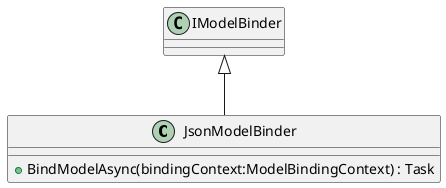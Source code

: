 @startuml
class JsonModelBinder {
    + BindModelAsync(bindingContext:ModelBindingContext) : Task
}
IModelBinder <|-- JsonModelBinder
@enduml
